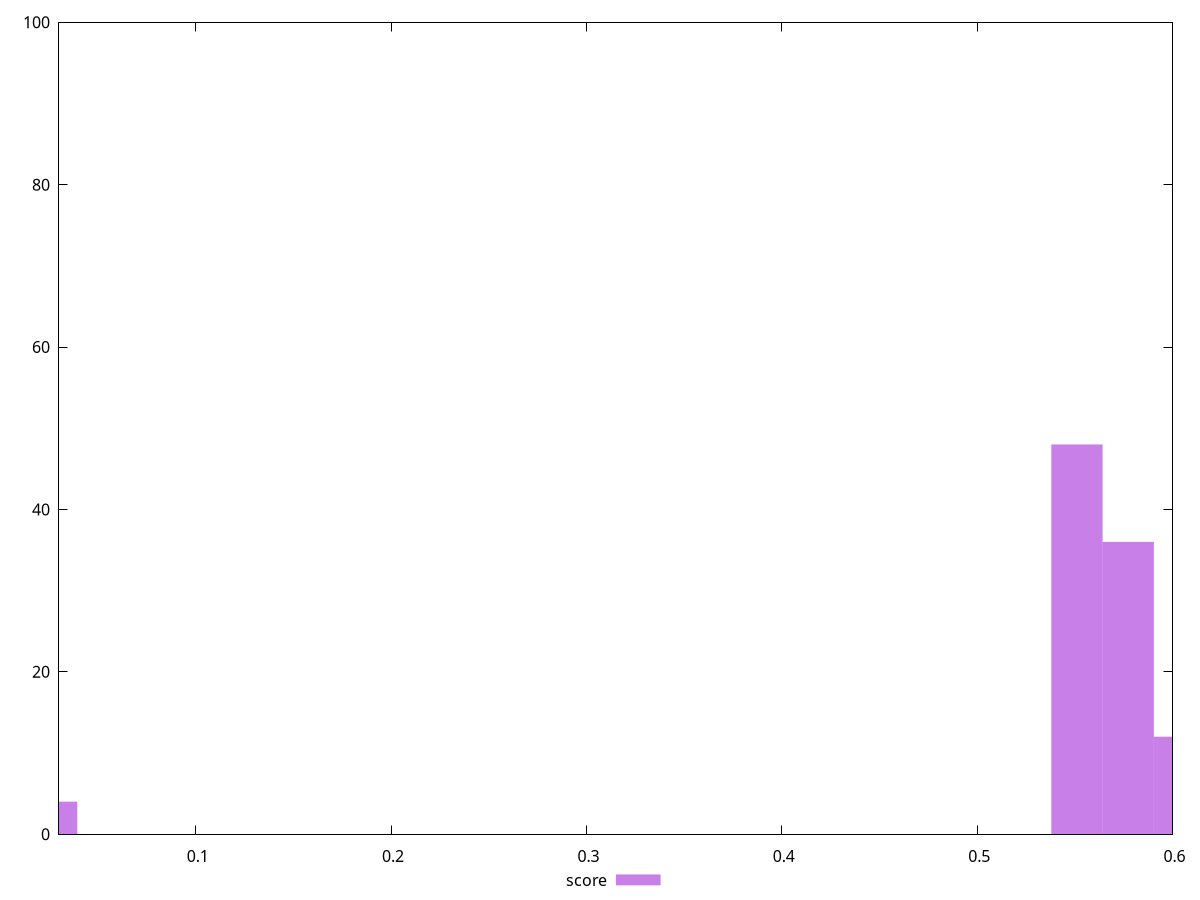 reset

$score <<EOF
0.5773343047554649 36
0.5510918363574893 48
0.6035767731534406 12
0.026242468397975678 4
EOF

set key outside below
set boxwidth 0.026242468397975678
set xrange [0.03:0.6]
set yrange [0:100]
set trange [0:100]
set style fill transparent solid 0.5 noborder
set terminal svg size 640, 490 enhanced background rgb 'white'
set output "report_00009_2021-02-08T22-37-41.559Z/cumulative-layout-shift/samples/pages+cached+noadtech+nomedia+nocss/score/histogram.svg"

plot $score title "score" with boxes

reset
